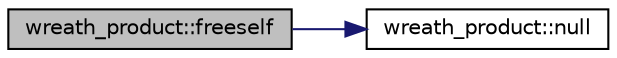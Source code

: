 digraph "wreath_product::freeself"
{
  edge [fontname="Helvetica",fontsize="10",labelfontname="Helvetica",labelfontsize="10"];
  node [fontname="Helvetica",fontsize="10",shape=record];
  rankdir="LR";
  Node493 [label="wreath_product::freeself",height=0.2,width=0.4,color="black", fillcolor="grey75", style="filled", fontcolor="black"];
  Node493 -> Node494 [color="midnightblue",fontsize="10",style="solid",fontname="Helvetica"];
  Node494 [label="wreath_product::null",height=0.2,width=0.4,color="black", fillcolor="white", style="filled",URL="$d8/dfa/classwreath__product.html#aede8d5359d395eda92f5ee5decb5b929"];
}
